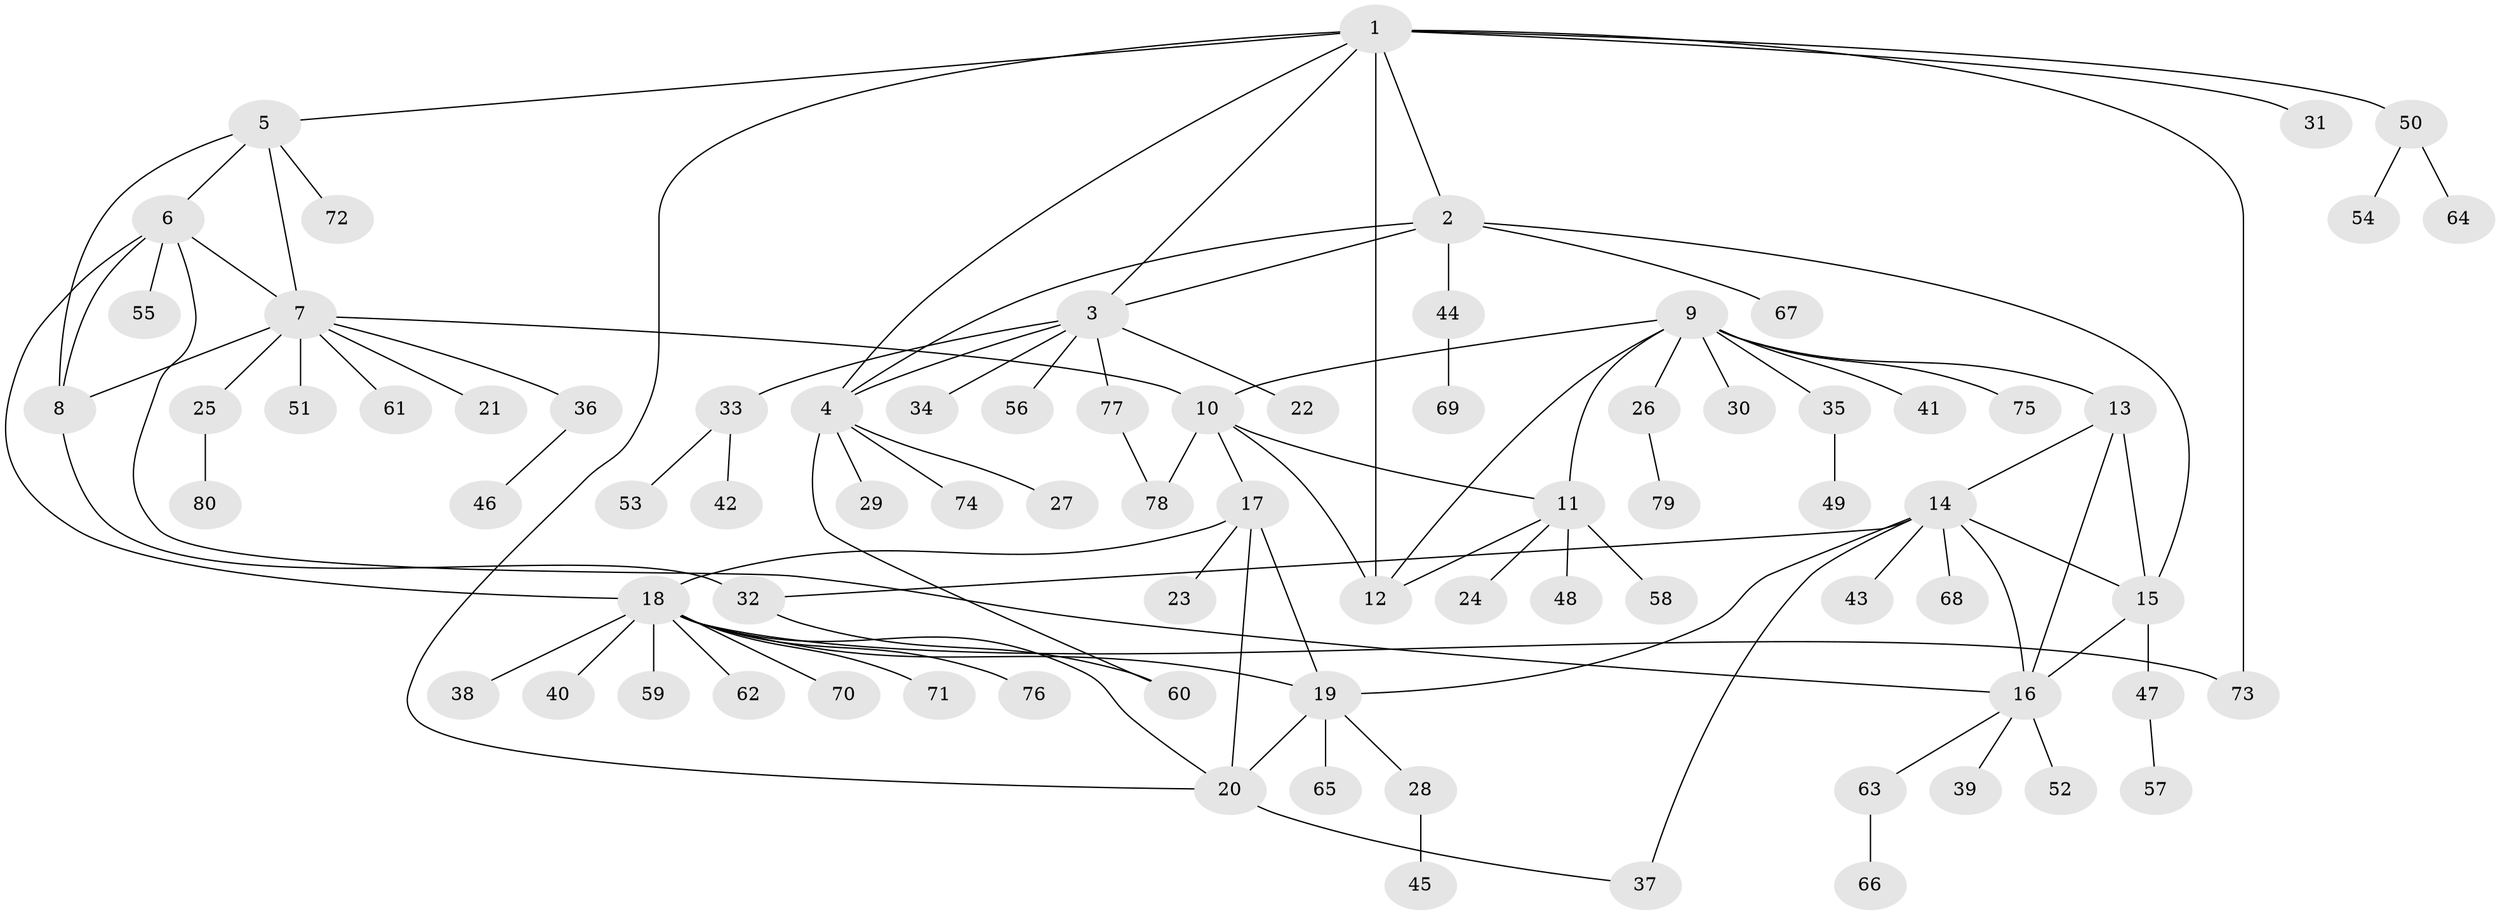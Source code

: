 // Generated by graph-tools (version 1.1) at 2025/50/03/09/25 03:50:43]
// undirected, 80 vertices, 105 edges
graph export_dot {
graph [start="1"]
  node [color=gray90,style=filled];
  1;
  2;
  3;
  4;
  5;
  6;
  7;
  8;
  9;
  10;
  11;
  12;
  13;
  14;
  15;
  16;
  17;
  18;
  19;
  20;
  21;
  22;
  23;
  24;
  25;
  26;
  27;
  28;
  29;
  30;
  31;
  32;
  33;
  34;
  35;
  36;
  37;
  38;
  39;
  40;
  41;
  42;
  43;
  44;
  45;
  46;
  47;
  48;
  49;
  50;
  51;
  52;
  53;
  54;
  55;
  56;
  57;
  58;
  59;
  60;
  61;
  62;
  63;
  64;
  65;
  66;
  67;
  68;
  69;
  70;
  71;
  72;
  73;
  74;
  75;
  76;
  77;
  78;
  79;
  80;
  1 -- 2;
  1 -- 3;
  1 -- 4;
  1 -- 5;
  1 -- 12;
  1 -- 20;
  1 -- 31;
  1 -- 50;
  1 -- 73;
  2 -- 3;
  2 -- 4;
  2 -- 15;
  2 -- 44;
  2 -- 67;
  3 -- 4;
  3 -- 22;
  3 -- 33;
  3 -- 34;
  3 -- 56;
  3 -- 77;
  4 -- 27;
  4 -- 29;
  4 -- 60;
  4 -- 74;
  5 -- 6;
  5 -- 7;
  5 -- 8;
  5 -- 72;
  6 -- 7;
  6 -- 8;
  6 -- 16;
  6 -- 18;
  6 -- 55;
  7 -- 8;
  7 -- 10;
  7 -- 21;
  7 -- 25;
  7 -- 36;
  7 -- 51;
  7 -- 61;
  8 -- 32;
  9 -- 10;
  9 -- 11;
  9 -- 12;
  9 -- 13;
  9 -- 26;
  9 -- 30;
  9 -- 35;
  9 -- 41;
  9 -- 75;
  10 -- 11;
  10 -- 12;
  10 -- 17;
  10 -- 78;
  11 -- 12;
  11 -- 24;
  11 -- 48;
  11 -- 58;
  13 -- 14;
  13 -- 15;
  13 -- 16;
  14 -- 15;
  14 -- 16;
  14 -- 19;
  14 -- 32;
  14 -- 37;
  14 -- 43;
  14 -- 68;
  15 -- 16;
  15 -- 47;
  16 -- 39;
  16 -- 52;
  16 -- 63;
  17 -- 18;
  17 -- 19;
  17 -- 20;
  17 -- 23;
  18 -- 19;
  18 -- 20;
  18 -- 38;
  18 -- 40;
  18 -- 59;
  18 -- 62;
  18 -- 70;
  18 -- 71;
  18 -- 73;
  18 -- 76;
  19 -- 20;
  19 -- 28;
  19 -- 65;
  20 -- 37;
  25 -- 80;
  26 -- 79;
  28 -- 45;
  32 -- 60;
  33 -- 42;
  33 -- 53;
  35 -- 49;
  36 -- 46;
  44 -- 69;
  47 -- 57;
  50 -- 54;
  50 -- 64;
  63 -- 66;
  77 -- 78;
}

